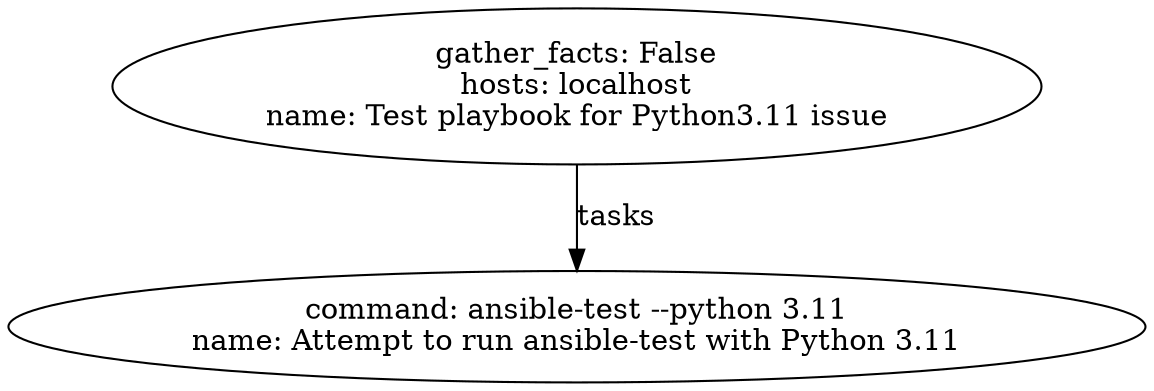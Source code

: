 digraph graphname {
2302 [label="command: ansible-test --python 3.11\nname: Attempt to run ansible-test with Python 3.11\n"];
2301 [label="gather_facts: False\nhosts: localhost\nname: Test playbook for Python3.11 issue\n"];
2301 -> 2302 [label="tasks"];
}
